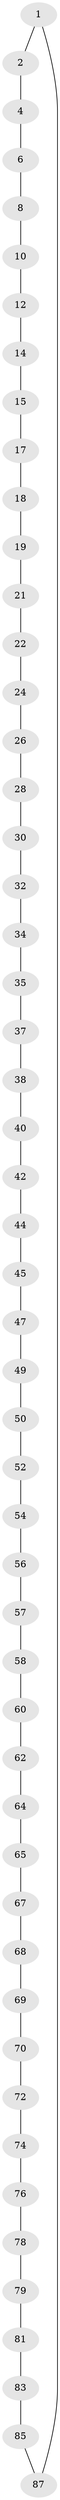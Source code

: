 // Generated by graph-tools (version 1.1) at 2025/24/03/03/25 07:24:21]
// undirected, 52 vertices, 52 edges
graph export_dot {
graph [start="1"]
  node [color=gray90,style=filled];
  1 [super="+88"];
  2 [super="+3"];
  4 [super="+5"];
  6 [super="+7"];
  8 [super="+9"];
  10 [super="+11"];
  12 [super="+13"];
  14;
  15 [super="+16"];
  17;
  18;
  19 [super="+20"];
  21;
  22 [super="+23"];
  24 [super="+25"];
  26 [super="+27"];
  28 [super="+29"];
  30 [super="+31"];
  32 [super="+33"];
  34;
  35 [super="+36"];
  37;
  38 [super="+39"];
  40 [super="+41"];
  42 [super="+43"];
  44;
  45 [super="+46"];
  47 [super="+48"];
  49;
  50 [super="+51"];
  52 [super="+53"];
  54 [super="+55"];
  56;
  57;
  58 [super="+59"];
  60 [super="+61"];
  62 [super="+63"];
  64;
  65 [super="+66"];
  67;
  68;
  69;
  70 [super="+71"];
  72 [super="+73"];
  74 [super="+75"];
  76 [super="+77"];
  78;
  79 [super="+80"];
  81 [super="+82"];
  83 [super="+84"];
  85 [super="+86"];
  87;
  1 -- 2;
  1 -- 87;
  2 -- 4;
  4 -- 6;
  6 -- 8;
  8 -- 10;
  10 -- 12;
  12 -- 14;
  14 -- 15;
  15 -- 17;
  17 -- 18;
  18 -- 19;
  19 -- 21;
  21 -- 22;
  22 -- 24;
  24 -- 26;
  26 -- 28;
  28 -- 30;
  30 -- 32;
  32 -- 34;
  34 -- 35;
  35 -- 37;
  37 -- 38;
  38 -- 40;
  40 -- 42;
  42 -- 44;
  44 -- 45;
  45 -- 47;
  47 -- 49;
  49 -- 50;
  50 -- 52;
  52 -- 54;
  54 -- 56;
  56 -- 57;
  57 -- 58;
  58 -- 60;
  60 -- 62;
  62 -- 64;
  64 -- 65;
  65 -- 67;
  67 -- 68;
  68 -- 69;
  69 -- 70;
  70 -- 72;
  72 -- 74;
  74 -- 76;
  76 -- 78;
  78 -- 79;
  79 -- 81;
  81 -- 83;
  83 -- 85;
  85 -- 87;
}
